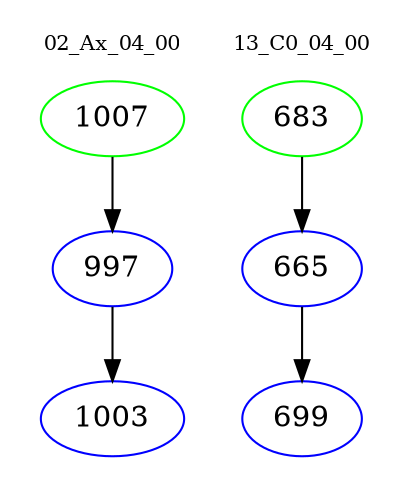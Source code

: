 digraph{
subgraph cluster_0 {
color = white
label = "02_Ax_04_00";
fontsize=10;
T0_1007 [label="1007", color="green"]
T0_1007 -> T0_997 [color="black"]
T0_997 [label="997", color="blue"]
T0_997 -> T0_1003 [color="black"]
T0_1003 [label="1003", color="blue"]
}
subgraph cluster_1 {
color = white
label = "13_C0_04_00";
fontsize=10;
T1_683 [label="683", color="green"]
T1_683 -> T1_665 [color="black"]
T1_665 [label="665", color="blue"]
T1_665 -> T1_699 [color="black"]
T1_699 [label="699", color="blue"]
}
}
